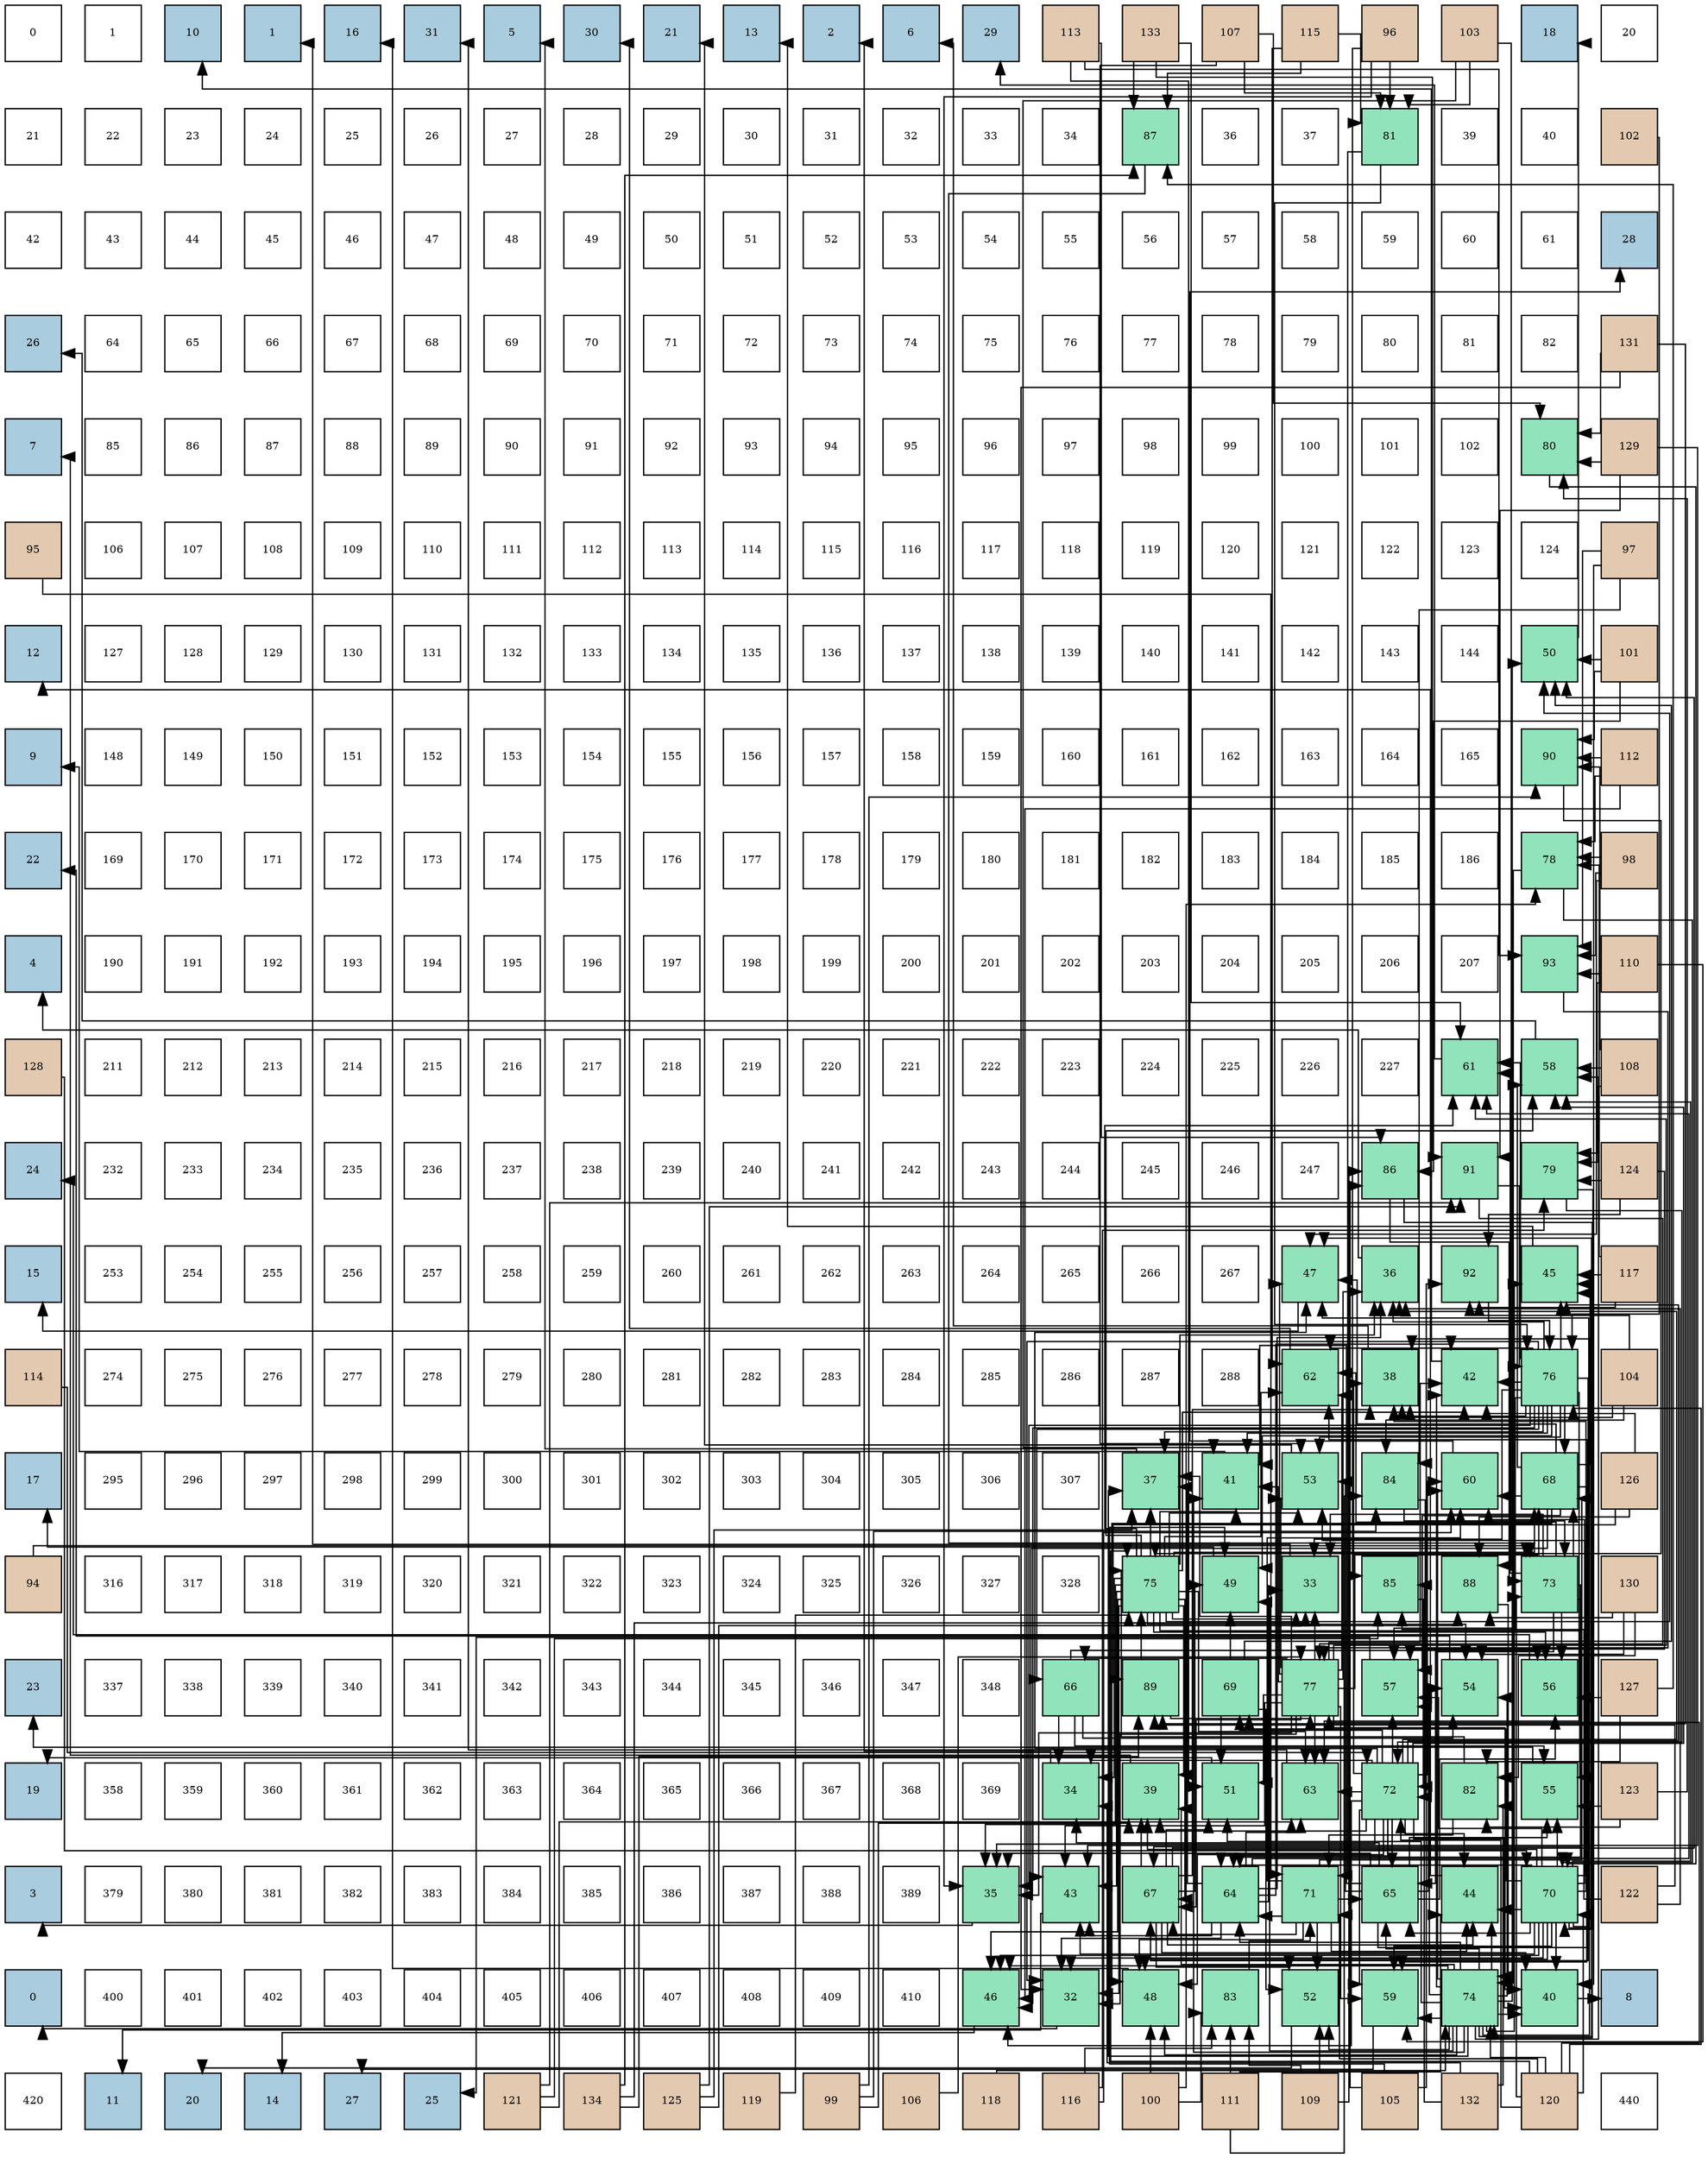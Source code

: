 digraph layout{
 rankdir=TB;
 splines=ortho;
 node [style=filled shape=square fixedsize=true width=0.6];
0[label="0", fontsize=8, fillcolor="#ffffff"];
1[label="1", fontsize=8, fillcolor="#ffffff"];
2[label="10", fontsize=8, fillcolor="#a9ccde"];
3[label="1", fontsize=8, fillcolor="#a9ccde"];
4[label="16", fontsize=8, fillcolor="#a9ccde"];
5[label="31", fontsize=8, fillcolor="#a9ccde"];
6[label="5", fontsize=8, fillcolor="#a9ccde"];
7[label="30", fontsize=8, fillcolor="#a9ccde"];
8[label="21", fontsize=8, fillcolor="#a9ccde"];
9[label="13", fontsize=8, fillcolor="#a9ccde"];
10[label="2", fontsize=8, fillcolor="#a9ccde"];
11[label="6", fontsize=8, fillcolor="#a9ccde"];
12[label="29", fontsize=8, fillcolor="#a9ccde"];
13[label="113", fontsize=8, fillcolor="#e3c9af"];
14[label="133", fontsize=8, fillcolor="#e3c9af"];
15[label="107", fontsize=8, fillcolor="#e3c9af"];
16[label="115", fontsize=8, fillcolor="#e3c9af"];
17[label="96", fontsize=8, fillcolor="#e3c9af"];
18[label="103", fontsize=8, fillcolor="#e3c9af"];
19[label="18", fontsize=8, fillcolor="#a9ccde"];
20[label="20", fontsize=8, fillcolor="#ffffff"];
21[label="21", fontsize=8, fillcolor="#ffffff"];
22[label="22", fontsize=8, fillcolor="#ffffff"];
23[label="23", fontsize=8, fillcolor="#ffffff"];
24[label="24", fontsize=8, fillcolor="#ffffff"];
25[label="25", fontsize=8, fillcolor="#ffffff"];
26[label="26", fontsize=8, fillcolor="#ffffff"];
27[label="27", fontsize=8, fillcolor="#ffffff"];
28[label="28", fontsize=8, fillcolor="#ffffff"];
29[label="29", fontsize=8, fillcolor="#ffffff"];
30[label="30", fontsize=8, fillcolor="#ffffff"];
31[label="31", fontsize=8, fillcolor="#ffffff"];
32[label="32", fontsize=8, fillcolor="#ffffff"];
33[label="33", fontsize=8, fillcolor="#ffffff"];
34[label="34", fontsize=8, fillcolor="#ffffff"];
35[label="87", fontsize=8, fillcolor="#91e3bb"];
36[label="36", fontsize=8, fillcolor="#ffffff"];
37[label="37", fontsize=8, fillcolor="#ffffff"];
38[label="81", fontsize=8, fillcolor="#91e3bb"];
39[label="39", fontsize=8, fillcolor="#ffffff"];
40[label="40", fontsize=8, fillcolor="#ffffff"];
41[label="102", fontsize=8, fillcolor="#e3c9af"];
42[label="42", fontsize=8, fillcolor="#ffffff"];
43[label="43", fontsize=8, fillcolor="#ffffff"];
44[label="44", fontsize=8, fillcolor="#ffffff"];
45[label="45", fontsize=8, fillcolor="#ffffff"];
46[label="46", fontsize=8, fillcolor="#ffffff"];
47[label="47", fontsize=8, fillcolor="#ffffff"];
48[label="48", fontsize=8, fillcolor="#ffffff"];
49[label="49", fontsize=8, fillcolor="#ffffff"];
50[label="50", fontsize=8, fillcolor="#ffffff"];
51[label="51", fontsize=8, fillcolor="#ffffff"];
52[label="52", fontsize=8, fillcolor="#ffffff"];
53[label="53", fontsize=8, fillcolor="#ffffff"];
54[label="54", fontsize=8, fillcolor="#ffffff"];
55[label="55", fontsize=8, fillcolor="#ffffff"];
56[label="56", fontsize=8, fillcolor="#ffffff"];
57[label="57", fontsize=8, fillcolor="#ffffff"];
58[label="58", fontsize=8, fillcolor="#ffffff"];
59[label="59", fontsize=8, fillcolor="#ffffff"];
60[label="60", fontsize=8, fillcolor="#ffffff"];
61[label="61", fontsize=8, fillcolor="#ffffff"];
62[label="28", fontsize=8, fillcolor="#a9ccde"];
63[label="26", fontsize=8, fillcolor="#a9ccde"];
64[label="64", fontsize=8, fillcolor="#ffffff"];
65[label="65", fontsize=8, fillcolor="#ffffff"];
66[label="66", fontsize=8, fillcolor="#ffffff"];
67[label="67", fontsize=8, fillcolor="#ffffff"];
68[label="68", fontsize=8, fillcolor="#ffffff"];
69[label="69", fontsize=8, fillcolor="#ffffff"];
70[label="70", fontsize=8, fillcolor="#ffffff"];
71[label="71", fontsize=8, fillcolor="#ffffff"];
72[label="72", fontsize=8, fillcolor="#ffffff"];
73[label="73", fontsize=8, fillcolor="#ffffff"];
74[label="74", fontsize=8, fillcolor="#ffffff"];
75[label="75", fontsize=8, fillcolor="#ffffff"];
76[label="76", fontsize=8, fillcolor="#ffffff"];
77[label="77", fontsize=8, fillcolor="#ffffff"];
78[label="78", fontsize=8, fillcolor="#ffffff"];
79[label="79", fontsize=8, fillcolor="#ffffff"];
80[label="80", fontsize=8, fillcolor="#ffffff"];
81[label="81", fontsize=8, fillcolor="#ffffff"];
82[label="82", fontsize=8, fillcolor="#ffffff"];
83[label="131", fontsize=8, fillcolor="#e3c9af"];
84[label="7", fontsize=8, fillcolor="#a9ccde"];
85[label="85", fontsize=8, fillcolor="#ffffff"];
86[label="86", fontsize=8, fillcolor="#ffffff"];
87[label="87", fontsize=8, fillcolor="#ffffff"];
88[label="88", fontsize=8, fillcolor="#ffffff"];
89[label="89", fontsize=8, fillcolor="#ffffff"];
90[label="90", fontsize=8, fillcolor="#ffffff"];
91[label="91", fontsize=8, fillcolor="#ffffff"];
92[label="92", fontsize=8, fillcolor="#ffffff"];
93[label="93", fontsize=8, fillcolor="#ffffff"];
94[label="94", fontsize=8, fillcolor="#ffffff"];
95[label="95", fontsize=8, fillcolor="#ffffff"];
96[label="96", fontsize=8, fillcolor="#ffffff"];
97[label="97", fontsize=8, fillcolor="#ffffff"];
98[label="98", fontsize=8, fillcolor="#ffffff"];
99[label="99", fontsize=8, fillcolor="#ffffff"];
100[label="100", fontsize=8, fillcolor="#ffffff"];
101[label="101", fontsize=8, fillcolor="#ffffff"];
102[label="102", fontsize=8, fillcolor="#ffffff"];
103[label="80", fontsize=8, fillcolor="#91e3bb"];
104[label="129", fontsize=8, fillcolor="#e3c9af"];
105[label="95", fontsize=8, fillcolor="#e3c9af"];
106[label="106", fontsize=8, fillcolor="#ffffff"];
107[label="107", fontsize=8, fillcolor="#ffffff"];
108[label="108", fontsize=8, fillcolor="#ffffff"];
109[label="109", fontsize=8, fillcolor="#ffffff"];
110[label="110", fontsize=8, fillcolor="#ffffff"];
111[label="111", fontsize=8, fillcolor="#ffffff"];
112[label="112", fontsize=8, fillcolor="#ffffff"];
113[label="113", fontsize=8, fillcolor="#ffffff"];
114[label="114", fontsize=8, fillcolor="#ffffff"];
115[label="115", fontsize=8, fillcolor="#ffffff"];
116[label="116", fontsize=8, fillcolor="#ffffff"];
117[label="117", fontsize=8, fillcolor="#ffffff"];
118[label="118", fontsize=8, fillcolor="#ffffff"];
119[label="119", fontsize=8, fillcolor="#ffffff"];
120[label="120", fontsize=8, fillcolor="#ffffff"];
121[label="121", fontsize=8, fillcolor="#ffffff"];
122[label="122", fontsize=8, fillcolor="#ffffff"];
123[label="123", fontsize=8, fillcolor="#ffffff"];
124[label="124", fontsize=8, fillcolor="#ffffff"];
125[label="97", fontsize=8, fillcolor="#e3c9af"];
126[label="12", fontsize=8, fillcolor="#a9ccde"];
127[label="127", fontsize=8, fillcolor="#ffffff"];
128[label="128", fontsize=8, fillcolor="#ffffff"];
129[label="129", fontsize=8, fillcolor="#ffffff"];
130[label="130", fontsize=8, fillcolor="#ffffff"];
131[label="131", fontsize=8, fillcolor="#ffffff"];
132[label="132", fontsize=8, fillcolor="#ffffff"];
133[label="133", fontsize=8, fillcolor="#ffffff"];
134[label="134", fontsize=8, fillcolor="#ffffff"];
135[label="135", fontsize=8, fillcolor="#ffffff"];
136[label="136", fontsize=8, fillcolor="#ffffff"];
137[label="137", fontsize=8, fillcolor="#ffffff"];
138[label="138", fontsize=8, fillcolor="#ffffff"];
139[label="139", fontsize=8, fillcolor="#ffffff"];
140[label="140", fontsize=8, fillcolor="#ffffff"];
141[label="141", fontsize=8, fillcolor="#ffffff"];
142[label="142", fontsize=8, fillcolor="#ffffff"];
143[label="143", fontsize=8, fillcolor="#ffffff"];
144[label="144", fontsize=8, fillcolor="#ffffff"];
145[label="50", fontsize=8, fillcolor="#91e3bb"];
146[label="101", fontsize=8, fillcolor="#e3c9af"];
147[label="9", fontsize=8, fillcolor="#a9ccde"];
148[label="148", fontsize=8, fillcolor="#ffffff"];
149[label="149", fontsize=8, fillcolor="#ffffff"];
150[label="150", fontsize=8, fillcolor="#ffffff"];
151[label="151", fontsize=8, fillcolor="#ffffff"];
152[label="152", fontsize=8, fillcolor="#ffffff"];
153[label="153", fontsize=8, fillcolor="#ffffff"];
154[label="154", fontsize=8, fillcolor="#ffffff"];
155[label="155", fontsize=8, fillcolor="#ffffff"];
156[label="156", fontsize=8, fillcolor="#ffffff"];
157[label="157", fontsize=8, fillcolor="#ffffff"];
158[label="158", fontsize=8, fillcolor="#ffffff"];
159[label="159", fontsize=8, fillcolor="#ffffff"];
160[label="160", fontsize=8, fillcolor="#ffffff"];
161[label="161", fontsize=8, fillcolor="#ffffff"];
162[label="162", fontsize=8, fillcolor="#ffffff"];
163[label="163", fontsize=8, fillcolor="#ffffff"];
164[label="164", fontsize=8, fillcolor="#ffffff"];
165[label="165", fontsize=8, fillcolor="#ffffff"];
166[label="90", fontsize=8, fillcolor="#91e3bb"];
167[label="112", fontsize=8, fillcolor="#e3c9af"];
168[label="22", fontsize=8, fillcolor="#a9ccde"];
169[label="169", fontsize=8, fillcolor="#ffffff"];
170[label="170", fontsize=8, fillcolor="#ffffff"];
171[label="171", fontsize=8, fillcolor="#ffffff"];
172[label="172", fontsize=8, fillcolor="#ffffff"];
173[label="173", fontsize=8, fillcolor="#ffffff"];
174[label="174", fontsize=8, fillcolor="#ffffff"];
175[label="175", fontsize=8, fillcolor="#ffffff"];
176[label="176", fontsize=8, fillcolor="#ffffff"];
177[label="177", fontsize=8, fillcolor="#ffffff"];
178[label="178", fontsize=8, fillcolor="#ffffff"];
179[label="179", fontsize=8, fillcolor="#ffffff"];
180[label="180", fontsize=8, fillcolor="#ffffff"];
181[label="181", fontsize=8, fillcolor="#ffffff"];
182[label="182", fontsize=8, fillcolor="#ffffff"];
183[label="183", fontsize=8, fillcolor="#ffffff"];
184[label="184", fontsize=8, fillcolor="#ffffff"];
185[label="185", fontsize=8, fillcolor="#ffffff"];
186[label="186", fontsize=8, fillcolor="#ffffff"];
187[label="78", fontsize=8, fillcolor="#91e3bb"];
188[label="98", fontsize=8, fillcolor="#e3c9af"];
189[label="4", fontsize=8, fillcolor="#a9ccde"];
190[label="190", fontsize=8, fillcolor="#ffffff"];
191[label="191", fontsize=8, fillcolor="#ffffff"];
192[label="192", fontsize=8, fillcolor="#ffffff"];
193[label="193", fontsize=8, fillcolor="#ffffff"];
194[label="194", fontsize=8, fillcolor="#ffffff"];
195[label="195", fontsize=8, fillcolor="#ffffff"];
196[label="196", fontsize=8, fillcolor="#ffffff"];
197[label="197", fontsize=8, fillcolor="#ffffff"];
198[label="198", fontsize=8, fillcolor="#ffffff"];
199[label="199", fontsize=8, fillcolor="#ffffff"];
200[label="200", fontsize=8, fillcolor="#ffffff"];
201[label="201", fontsize=8, fillcolor="#ffffff"];
202[label="202", fontsize=8, fillcolor="#ffffff"];
203[label="203", fontsize=8, fillcolor="#ffffff"];
204[label="204", fontsize=8, fillcolor="#ffffff"];
205[label="205", fontsize=8, fillcolor="#ffffff"];
206[label="206", fontsize=8, fillcolor="#ffffff"];
207[label="207", fontsize=8, fillcolor="#ffffff"];
208[label="93", fontsize=8, fillcolor="#91e3bb"];
209[label="110", fontsize=8, fillcolor="#e3c9af"];
210[label="128", fontsize=8, fillcolor="#e3c9af"];
211[label="211", fontsize=8, fillcolor="#ffffff"];
212[label="212", fontsize=8, fillcolor="#ffffff"];
213[label="213", fontsize=8, fillcolor="#ffffff"];
214[label="214", fontsize=8, fillcolor="#ffffff"];
215[label="215", fontsize=8, fillcolor="#ffffff"];
216[label="216", fontsize=8, fillcolor="#ffffff"];
217[label="217", fontsize=8, fillcolor="#ffffff"];
218[label="218", fontsize=8, fillcolor="#ffffff"];
219[label="219", fontsize=8, fillcolor="#ffffff"];
220[label="220", fontsize=8, fillcolor="#ffffff"];
221[label="221", fontsize=8, fillcolor="#ffffff"];
222[label="222", fontsize=8, fillcolor="#ffffff"];
223[label="223", fontsize=8, fillcolor="#ffffff"];
224[label="224", fontsize=8, fillcolor="#ffffff"];
225[label="225", fontsize=8, fillcolor="#ffffff"];
226[label="226", fontsize=8, fillcolor="#ffffff"];
227[label="227", fontsize=8, fillcolor="#ffffff"];
228[label="61", fontsize=8, fillcolor="#91e3bb"];
229[label="58", fontsize=8, fillcolor="#91e3bb"];
230[label="108", fontsize=8, fillcolor="#e3c9af"];
231[label="24", fontsize=8, fillcolor="#a9ccde"];
232[label="232", fontsize=8, fillcolor="#ffffff"];
233[label="233", fontsize=8, fillcolor="#ffffff"];
234[label="234", fontsize=8, fillcolor="#ffffff"];
235[label="235", fontsize=8, fillcolor="#ffffff"];
236[label="236", fontsize=8, fillcolor="#ffffff"];
237[label="237", fontsize=8, fillcolor="#ffffff"];
238[label="238", fontsize=8, fillcolor="#ffffff"];
239[label="239", fontsize=8, fillcolor="#ffffff"];
240[label="240", fontsize=8, fillcolor="#ffffff"];
241[label="241", fontsize=8, fillcolor="#ffffff"];
242[label="242", fontsize=8, fillcolor="#ffffff"];
243[label="243", fontsize=8, fillcolor="#ffffff"];
244[label="244", fontsize=8, fillcolor="#ffffff"];
245[label="245", fontsize=8, fillcolor="#ffffff"];
246[label="246", fontsize=8, fillcolor="#ffffff"];
247[label="247", fontsize=8, fillcolor="#ffffff"];
248[label="86", fontsize=8, fillcolor="#91e3bb"];
249[label="91", fontsize=8, fillcolor="#91e3bb"];
250[label="79", fontsize=8, fillcolor="#91e3bb"];
251[label="124", fontsize=8, fillcolor="#e3c9af"];
252[label="15", fontsize=8, fillcolor="#a9ccde"];
253[label="253", fontsize=8, fillcolor="#ffffff"];
254[label="254", fontsize=8, fillcolor="#ffffff"];
255[label="255", fontsize=8, fillcolor="#ffffff"];
256[label="256", fontsize=8, fillcolor="#ffffff"];
257[label="257", fontsize=8, fillcolor="#ffffff"];
258[label="258", fontsize=8, fillcolor="#ffffff"];
259[label="259", fontsize=8, fillcolor="#ffffff"];
260[label="260", fontsize=8, fillcolor="#ffffff"];
261[label="261", fontsize=8, fillcolor="#ffffff"];
262[label="262", fontsize=8, fillcolor="#ffffff"];
263[label="263", fontsize=8, fillcolor="#ffffff"];
264[label="264", fontsize=8, fillcolor="#ffffff"];
265[label="265", fontsize=8, fillcolor="#ffffff"];
266[label="266", fontsize=8, fillcolor="#ffffff"];
267[label="267", fontsize=8, fillcolor="#ffffff"];
268[label="47", fontsize=8, fillcolor="#91e3bb"];
269[label="36", fontsize=8, fillcolor="#91e3bb"];
270[label="92", fontsize=8, fillcolor="#91e3bb"];
271[label="45", fontsize=8, fillcolor="#91e3bb"];
272[label="117", fontsize=8, fillcolor="#e3c9af"];
273[label="114", fontsize=8, fillcolor="#e3c9af"];
274[label="274", fontsize=8, fillcolor="#ffffff"];
275[label="275", fontsize=8, fillcolor="#ffffff"];
276[label="276", fontsize=8, fillcolor="#ffffff"];
277[label="277", fontsize=8, fillcolor="#ffffff"];
278[label="278", fontsize=8, fillcolor="#ffffff"];
279[label="279", fontsize=8, fillcolor="#ffffff"];
280[label="280", fontsize=8, fillcolor="#ffffff"];
281[label="281", fontsize=8, fillcolor="#ffffff"];
282[label="282", fontsize=8, fillcolor="#ffffff"];
283[label="283", fontsize=8, fillcolor="#ffffff"];
284[label="284", fontsize=8, fillcolor="#ffffff"];
285[label="285", fontsize=8, fillcolor="#ffffff"];
286[label="286", fontsize=8, fillcolor="#ffffff"];
287[label="287", fontsize=8, fillcolor="#ffffff"];
288[label="288", fontsize=8, fillcolor="#ffffff"];
289[label="62", fontsize=8, fillcolor="#91e3bb"];
290[label="38", fontsize=8, fillcolor="#91e3bb"];
291[label="42", fontsize=8, fillcolor="#91e3bb"];
292[label="76", fontsize=8, fillcolor="#91e3bb"];
293[label="104", fontsize=8, fillcolor="#e3c9af"];
294[label="17", fontsize=8, fillcolor="#a9ccde"];
295[label="295", fontsize=8, fillcolor="#ffffff"];
296[label="296", fontsize=8, fillcolor="#ffffff"];
297[label="297", fontsize=8, fillcolor="#ffffff"];
298[label="298", fontsize=8, fillcolor="#ffffff"];
299[label="299", fontsize=8, fillcolor="#ffffff"];
300[label="300", fontsize=8, fillcolor="#ffffff"];
301[label="301", fontsize=8, fillcolor="#ffffff"];
302[label="302", fontsize=8, fillcolor="#ffffff"];
303[label="303", fontsize=8, fillcolor="#ffffff"];
304[label="304", fontsize=8, fillcolor="#ffffff"];
305[label="305", fontsize=8, fillcolor="#ffffff"];
306[label="306", fontsize=8, fillcolor="#ffffff"];
307[label="307", fontsize=8, fillcolor="#ffffff"];
308[label="37", fontsize=8, fillcolor="#91e3bb"];
309[label="41", fontsize=8, fillcolor="#91e3bb"];
310[label="53", fontsize=8, fillcolor="#91e3bb"];
311[label="84", fontsize=8, fillcolor="#91e3bb"];
312[label="60", fontsize=8, fillcolor="#91e3bb"];
313[label="68", fontsize=8, fillcolor="#91e3bb"];
314[label="126", fontsize=8, fillcolor="#e3c9af"];
315[label="94", fontsize=8, fillcolor="#e3c9af"];
316[label="316", fontsize=8, fillcolor="#ffffff"];
317[label="317", fontsize=8, fillcolor="#ffffff"];
318[label="318", fontsize=8, fillcolor="#ffffff"];
319[label="319", fontsize=8, fillcolor="#ffffff"];
320[label="320", fontsize=8, fillcolor="#ffffff"];
321[label="321", fontsize=8, fillcolor="#ffffff"];
322[label="322", fontsize=8, fillcolor="#ffffff"];
323[label="323", fontsize=8, fillcolor="#ffffff"];
324[label="324", fontsize=8, fillcolor="#ffffff"];
325[label="325", fontsize=8, fillcolor="#ffffff"];
326[label="326", fontsize=8, fillcolor="#ffffff"];
327[label="327", fontsize=8, fillcolor="#ffffff"];
328[label="328", fontsize=8, fillcolor="#ffffff"];
329[label="75", fontsize=8, fillcolor="#91e3bb"];
330[label="49", fontsize=8, fillcolor="#91e3bb"];
331[label="33", fontsize=8, fillcolor="#91e3bb"];
332[label="85", fontsize=8, fillcolor="#91e3bb"];
333[label="88", fontsize=8, fillcolor="#91e3bb"];
334[label="73", fontsize=8, fillcolor="#91e3bb"];
335[label="130", fontsize=8, fillcolor="#e3c9af"];
336[label="23", fontsize=8, fillcolor="#a9ccde"];
337[label="337", fontsize=8, fillcolor="#ffffff"];
338[label="338", fontsize=8, fillcolor="#ffffff"];
339[label="339", fontsize=8, fillcolor="#ffffff"];
340[label="340", fontsize=8, fillcolor="#ffffff"];
341[label="341", fontsize=8, fillcolor="#ffffff"];
342[label="342", fontsize=8, fillcolor="#ffffff"];
343[label="343", fontsize=8, fillcolor="#ffffff"];
344[label="344", fontsize=8, fillcolor="#ffffff"];
345[label="345", fontsize=8, fillcolor="#ffffff"];
346[label="346", fontsize=8, fillcolor="#ffffff"];
347[label="347", fontsize=8, fillcolor="#ffffff"];
348[label="348", fontsize=8, fillcolor="#ffffff"];
349[label="66", fontsize=8, fillcolor="#91e3bb"];
350[label="89", fontsize=8, fillcolor="#91e3bb"];
351[label="69", fontsize=8, fillcolor="#91e3bb"];
352[label="77", fontsize=8, fillcolor="#91e3bb"];
353[label="57", fontsize=8, fillcolor="#91e3bb"];
354[label="54", fontsize=8, fillcolor="#91e3bb"];
355[label="56", fontsize=8, fillcolor="#91e3bb"];
356[label="127", fontsize=8, fillcolor="#e3c9af"];
357[label="19", fontsize=8, fillcolor="#a9ccde"];
358[label="358", fontsize=8, fillcolor="#ffffff"];
359[label="359", fontsize=8, fillcolor="#ffffff"];
360[label="360", fontsize=8, fillcolor="#ffffff"];
361[label="361", fontsize=8, fillcolor="#ffffff"];
362[label="362", fontsize=8, fillcolor="#ffffff"];
363[label="363", fontsize=8, fillcolor="#ffffff"];
364[label="364", fontsize=8, fillcolor="#ffffff"];
365[label="365", fontsize=8, fillcolor="#ffffff"];
366[label="366", fontsize=8, fillcolor="#ffffff"];
367[label="367", fontsize=8, fillcolor="#ffffff"];
368[label="368", fontsize=8, fillcolor="#ffffff"];
369[label="369", fontsize=8, fillcolor="#ffffff"];
370[label="34", fontsize=8, fillcolor="#91e3bb"];
371[label="39", fontsize=8, fillcolor="#91e3bb"];
372[label="51", fontsize=8, fillcolor="#91e3bb"];
373[label="63", fontsize=8, fillcolor="#91e3bb"];
374[label="72", fontsize=8, fillcolor="#91e3bb"];
375[label="82", fontsize=8, fillcolor="#91e3bb"];
376[label="55", fontsize=8, fillcolor="#91e3bb"];
377[label="123", fontsize=8, fillcolor="#e3c9af"];
378[label="3", fontsize=8, fillcolor="#a9ccde"];
379[label="379", fontsize=8, fillcolor="#ffffff"];
380[label="380", fontsize=8, fillcolor="#ffffff"];
381[label="381", fontsize=8, fillcolor="#ffffff"];
382[label="382", fontsize=8, fillcolor="#ffffff"];
383[label="383", fontsize=8, fillcolor="#ffffff"];
384[label="384", fontsize=8, fillcolor="#ffffff"];
385[label="385", fontsize=8, fillcolor="#ffffff"];
386[label="386", fontsize=8, fillcolor="#ffffff"];
387[label="387", fontsize=8, fillcolor="#ffffff"];
388[label="388", fontsize=8, fillcolor="#ffffff"];
389[label="389", fontsize=8, fillcolor="#ffffff"];
390[label="35", fontsize=8, fillcolor="#91e3bb"];
391[label="43", fontsize=8, fillcolor="#91e3bb"];
392[label="67", fontsize=8, fillcolor="#91e3bb"];
393[label="64", fontsize=8, fillcolor="#91e3bb"];
394[label="71", fontsize=8, fillcolor="#91e3bb"];
395[label="65", fontsize=8, fillcolor="#91e3bb"];
396[label="44", fontsize=8, fillcolor="#91e3bb"];
397[label="70", fontsize=8, fillcolor="#91e3bb"];
398[label="122", fontsize=8, fillcolor="#e3c9af"];
399[label="0", fontsize=8, fillcolor="#a9ccde"];
400[label="400", fontsize=8, fillcolor="#ffffff"];
401[label="401", fontsize=8, fillcolor="#ffffff"];
402[label="402", fontsize=8, fillcolor="#ffffff"];
403[label="403", fontsize=8, fillcolor="#ffffff"];
404[label="404", fontsize=8, fillcolor="#ffffff"];
405[label="405", fontsize=8, fillcolor="#ffffff"];
406[label="406", fontsize=8, fillcolor="#ffffff"];
407[label="407", fontsize=8, fillcolor="#ffffff"];
408[label="408", fontsize=8, fillcolor="#ffffff"];
409[label="409", fontsize=8, fillcolor="#ffffff"];
410[label="410", fontsize=8, fillcolor="#ffffff"];
411[label="46", fontsize=8, fillcolor="#91e3bb"];
412[label="32", fontsize=8, fillcolor="#91e3bb"];
413[label="48", fontsize=8, fillcolor="#91e3bb"];
414[label="83", fontsize=8, fillcolor="#91e3bb"];
415[label="52", fontsize=8, fillcolor="#91e3bb"];
416[label="59", fontsize=8, fillcolor="#91e3bb"];
417[label="74", fontsize=8, fillcolor="#91e3bb"];
418[label="40", fontsize=8, fillcolor="#91e3bb"];
419[label="8", fontsize=8, fillcolor="#a9ccde"];
420[label="420", fontsize=8, fillcolor="#ffffff"];
421[label="11", fontsize=8, fillcolor="#a9ccde"];
422[label="20", fontsize=8, fillcolor="#a9ccde"];
423[label="14", fontsize=8, fillcolor="#a9ccde"];
424[label="27", fontsize=8, fillcolor="#a9ccde"];
425[label="25", fontsize=8, fillcolor="#a9ccde"];
426[label="121", fontsize=8, fillcolor="#e3c9af"];
427[label="134", fontsize=8, fillcolor="#e3c9af"];
428[label="125", fontsize=8, fillcolor="#e3c9af"];
429[label="119", fontsize=8, fillcolor="#e3c9af"];
430[label="99", fontsize=8, fillcolor="#e3c9af"];
431[label="106", fontsize=8, fillcolor="#e3c9af"];
432[label="118", fontsize=8, fillcolor="#e3c9af"];
433[label="116", fontsize=8, fillcolor="#e3c9af"];
434[label="100", fontsize=8, fillcolor="#e3c9af"];
435[label="111", fontsize=8, fillcolor="#e3c9af"];
436[label="109", fontsize=8, fillcolor="#e3c9af"];
437[label="105", fontsize=8, fillcolor="#e3c9af"];
438[label="132", fontsize=8, fillcolor="#e3c9af"];
439[label="120", fontsize=8, fillcolor="#e3c9af"];
440[label="440", fontsize=8, fillcolor="#ffffff"];
edge [constraint=false, style=vis];412 -> 399;
331 -> 3;
370 -> 10;
390 -> 378;
269 -> 189;
308 -> 6;
290 -> 11;
371 -> 84;
418 -> 419;
309 -> 147;
291 -> 2;
391 -> 421;
396 -> 126;
271 -> 9;
411 -> 423;
268 -> 252;
413 -> 4;
330 -> 294;
145 -> 19;
372 -> 357;
415 -> 422;
310 -> 8;
354 -> 168;
376 -> 336;
355 -> 231;
353 -> 425;
229 -> 63;
416 -> 424;
312 -> 62;
228 -> 12;
289 -> 7;
373 -> 5;
393 -> 412;
393 -> 331;
393 -> 269;
393 -> 308;
393 -> 291;
393 -> 391;
393 -> 228;
393 -> 373;
395 -> 370;
395 -> 390;
395 -> 309;
395 -> 310;
395 -> 354;
395 -> 376;
395 -> 355;
395 -> 289;
349 -> 370;
349 -> 354;
349 -> 376;
349 -> 355;
392 -> 290;
392 -> 371;
392 -> 418;
392 -> 396;
392 -> 330;
392 -> 145;
392 -> 372;
392 -> 415;
313 -> 271;
313 -> 411;
313 -> 268;
313 -> 413;
313 -> 353;
313 -> 229;
313 -> 416;
313 -> 312;
351 -> 330;
351 -> 145;
351 -> 372;
351 -> 415;
397 -> 412;
397 -> 290;
397 -> 371;
397 -> 418;
397 -> 391;
397 -> 396;
397 -> 271;
397 -> 411;
397 -> 268;
397 -> 413;
397 -> 310;
397 -> 376;
397 -> 353;
397 -> 229;
397 -> 416;
397 -> 312;
397 -> 393;
397 -> 395;
397 -> 351;
394 -> 396;
394 -> 413;
394 -> 415;
394 -> 312;
394 -> 393;
394 -> 395;
394 -> 392;
394 -> 313;
374 -> 370;
374 -> 390;
374 -> 269;
374 -> 290;
374 -> 371;
374 -> 418;
374 -> 396;
374 -> 271;
374 -> 411;
374 -> 268;
374 -> 413;
374 -> 353;
374 -> 229;
374 -> 416;
374 -> 312;
374 -> 373;
374 -> 393;
374 -> 395;
374 -> 351;
334 -> 331;
334 -> 355;
334 -> 228;
334 -> 289;
334 -> 393;
334 -> 395;
334 -> 392;
334 -> 313;
417 -> 308;
417 -> 290;
417 -> 371;
417 -> 418;
417 -> 309;
417 -> 291;
417 -> 396;
417 -> 271;
417 -> 411;
417 -> 268;
417 -> 413;
417 -> 330;
417 -> 145;
417 -> 372;
417 -> 415;
417 -> 354;
417 -> 353;
417 -> 229;
417 -> 416;
417 -> 312;
417 -> 393;
417 -> 395;
329 -> 412;
329 -> 331;
329 -> 370;
329 -> 390;
329 -> 269;
329 -> 308;
329 -> 371;
329 -> 309;
329 -> 291;
329 -> 391;
329 -> 411;
329 -> 145;
329 -> 310;
329 -> 354;
329 -> 376;
329 -> 355;
329 -> 229;
329 -> 228;
329 -> 289;
329 -> 373;
329 -> 392;
329 -> 313;
292 -> 412;
292 -> 331;
292 -> 390;
292 -> 269;
292 -> 308;
292 -> 290;
292 -> 309;
292 -> 291;
292 -> 391;
292 -> 271;
292 -> 330;
292 -> 310;
292 -> 353;
292 -> 228;
292 -> 289;
292 -> 373;
292 -> 349;
292 -> 392;
292 -> 313;
352 -> 412;
352 -> 331;
352 -> 390;
352 -> 269;
352 -> 308;
352 -> 418;
352 -> 309;
352 -> 291;
352 -> 391;
352 -> 268;
352 -> 372;
352 -> 310;
352 -> 416;
352 -> 228;
352 -> 289;
352 -> 373;
352 -> 349;
352 -> 392;
352 -> 313;
187 -> 397;
187 -> 417;
250 -> 397;
250 -> 374;
103 -> 397;
38 -> 394;
38 -> 292;
375 -> 394;
375 -> 329;
414 -> 394;
311 -> 374;
311 -> 334;
332 -> 374;
248 -> 334;
248 -> 417;
35 -> 334;
333 -> 417;
350 -> 329;
350 -> 352;
166 -> 329;
249 -> 292;
249 -> 352;
270 -> 292;
208 -> 352;
315 -> 334;
105 -> 394;
17 -> 390;
17 -> 38;
17 -> 332;
125 -> 418;
125 -> 311;
125 -> 208;
188 -> 268;
188 -> 187;
188 -> 208;
430 -> 371;
430 -> 311;
430 -> 166;
434 -> 413;
434 -> 187;
434 -> 414;
146 -> 145;
146 -> 248;
146 -> 166;
41 -> 292;
18 -> 309;
18 -> 38;
18 -> 333;
293 -> 290;
293 -> 311;
293 -> 270;
437 -> 330;
437 -> 248;
437 -> 270;
431 -> 352;
15 -> 310;
15 -> 103;
15 -> 38;
230 -> 229;
230 -> 250;
230 -> 166;
436 -> 415;
436 -> 414;
436 -> 248;
209 -> 416;
209 -> 250;
209 -> 208;
435 -> 396;
435 -> 414;
435 -> 311;
167 -> 411;
167 -> 187;
167 -> 166;
13 -> 372;
13 -> 248;
13 -> 208;
273 -> 374;
16 -> 289;
16 -> 38;
16 -> 35;
433 -> 312;
433 -> 250;
433 -> 414;
272 -> 271;
272 -> 187;
272 -> 270;
432 -> 417;
429 -> 329;
439 -> 397;
439 -> 394;
439 -> 374;
439 -> 334;
439 -> 417;
439 -> 329;
439 -> 292;
439 -> 352;
426 -> 373;
426 -> 332;
426 -> 249;
398 -> 269;
398 -> 332;
398 -> 350;
377 -> 376;
377 -> 103;
377 -> 375;
251 -> 353;
251 -> 250;
251 -> 270;
428 -> 308;
428 -> 333;
428 -> 249;
314 -> 291;
314 -> 333;
314 -> 350;
356 -> 355;
356 -> 375;
356 -> 35;
210 -> 397;
104 -> 391;
104 -> 103;
104 -> 249;
335 -> 354;
335 -> 375;
335 -> 333;
83 -> 412;
83 -> 103;
83 -> 350;
438 -> 370;
438 -> 375;
438 -> 332;
14 -> 228;
14 -> 35;
14 -> 249;
427 -> 331;
427 -> 35;
427 -> 350;
edge [constraint=true, style=invis];
0 -> 21 -> 42 -> 63 -> 84 -> 105 -> 126 -> 147 -> 168 -> 189 -> 210 -> 231 -> 252 -> 273 -> 294 -> 315 -> 336 -> 357 -> 378 -> 399 -> 420;
1 -> 22 -> 43 -> 64 -> 85 -> 106 -> 127 -> 148 -> 169 -> 190 -> 211 -> 232 -> 253 -> 274 -> 295 -> 316 -> 337 -> 358 -> 379 -> 400 -> 421;
2 -> 23 -> 44 -> 65 -> 86 -> 107 -> 128 -> 149 -> 170 -> 191 -> 212 -> 233 -> 254 -> 275 -> 296 -> 317 -> 338 -> 359 -> 380 -> 401 -> 422;
3 -> 24 -> 45 -> 66 -> 87 -> 108 -> 129 -> 150 -> 171 -> 192 -> 213 -> 234 -> 255 -> 276 -> 297 -> 318 -> 339 -> 360 -> 381 -> 402 -> 423;
4 -> 25 -> 46 -> 67 -> 88 -> 109 -> 130 -> 151 -> 172 -> 193 -> 214 -> 235 -> 256 -> 277 -> 298 -> 319 -> 340 -> 361 -> 382 -> 403 -> 424;
5 -> 26 -> 47 -> 68 -> 89 -> 110 -> 131 -> 152 -> 173 -> 194 -> 215 -> 236 -> 257 -> 278 -> 299 -> 320 -> 341 -> 362 -> 383 -> 404 -> 425;
6 -> 27 -> 48 -> 69 -> 90 -> 111 -> 132 -> 153 -> 174 -> 195 -> 216 -> 237 -> 258 -> 279 -> 300 -> 321 -> 342 -> 363 -> 384 -> 405 -> 426;
7 -> 28 -> 49 -> 70 -> 91 -> 112 -> 133 -> 154 -> 175 -> 196 -> 217 -> 238 -> 259 -> 280 -> 301 -> 322 -> 343 -> 364 -> 385 -> 406 -> 427;
8 -> 29 -> 50 -> 71 -> 92 -> 113 -> 134 -> 155 -> 176 -> 197 -> 218 -> 239 -> 260 -> 281 -> 302 -> 323 -> 344 -> 365 -> 386 -> 407 -> 428;
9 -> 30 -> 51 -> 72 -> 93 -> 114 -> 135 -> 156 -> 177 -> 198 -> 219 -> 240 -> 261 -> 282 -> 303 -> 324 -> 345 -> 366 -> 387 -> 408 -> 429;
10 -> 31 -> 52 -> 73 -> 94 -> 115 -> 136 -> 157 -> 178 -> 199 -> 220 -> 241 -> 262 -> 283 -> 304 -> 325 -> 346 -> 367 -> 388 -> 409 -> 430;
11 -> 32 -> 53 -> 74 -> 95 -> 116 -> 137 -> 158 -> 179 -> 200 -> 221 -> 242 -> 263 -> 284 -> 305 -> 326 -> 347 -> 368 -> 389 -> 410 -> 431;
12 -> 33 -> 54 -> 75 -> 96 -> 117 -> 138 -> 159 -> 180 -> 201 -> 222 -> 243 -> 264 -> 285 -> 306 -> 327 -> 348 -> 369 -> 390 -> 411 -> 432;
13 -> 34 -> 55 -> 76 -> 97 -> 118 -> 139 -> 160 -> 181 -> 202 -> 223 -> 244 -> 265 -> 286 -> 307 -> 328 -> 349 -> 370 -> 391 -> 412 -> 433;
14 -> 35 -> 56 -> 77 -> 98 -> 119 -> 140 -> 161 -> 182 -> 203 -> 224 -> 245 -> 266 -> 287 -> 308 -> 329 -> 350 -> 371 -> 392 -> 413 -> 434;
15 -> 36 -> 57 -> 78 -> 99 -> 120 -> 141 -> 162 -> 183 -> 204 -> 225 -> 246 -> 267 -> 288 -> 309 -> 330 -> 351 -> 372 -> 393 -> 414 -> 435;
16 -> 37 -> 58 -> 79 -> 100 -> 121 -> 142 -> 163 -> 184 -> 205 -> 226 -> 247 -> 268 -> 289 -> 310 -> 331 -> 352 -> 373 -> 394 -> 415 -> 436;
17 -> 38 -> 59 -> 80 -> 101 -> 122 -> 143 -> 164 -> 185 -> 206 -> 227 -> 248 -> 269 -> 290 -> 311 -> 332 -> 353 -> 374 -> 395 -> 416 -> 437;
18 -> 39 -> 60 -> 81 -> 102 -> 123 -> 144 -> 165 -> 186 -> 207 -> 228 -> 249 -> 270 -> 291 -> 312 -> 333 -> 354 -> 375 -> 396 -> 417 -> 438;
19 -> 40 -> 61 -> 82 -> 103 -> 124 -> 145 -> 166 -> 187 -> 208 -> 229 -> 250 -> 271 -> 292 -> 313 -> 334 -> 355 -> 376 -> 397 -> 418 -> 439;
20 -> 41 -> 62 -> 83 -> 104 -> 125 -> 146 -> 167 -> 188 -> 209 -> 230 -> 251 -> 272 -> 293 -> 314 -> 335 -> 356 -> 377 -> 398 -> 419 -> 440;
rank = same {0 -> 1 -> 2 -> 3 -> 4 -> 5 -> 6 -> 7 -> 8 -> 9 -> 10 -> 11 -> 12 -> 13 -> 14 -> 15 -> 16 -> 17 -> 18 -> 19 -> 20};
rank = same {21 -> 22 -> 23 -> 24 -> 25 -> 26 -> 27 -> 28 -> 29 -> 30 -> 31 -> 32 -> 33 -> 34 -> 35 -> 36 -> 37 -> 38 -> 39 -> 40 -> 41};
rank = same {42 -> 43 -> 44 -> 45 -> 46 -> 47 -> 48 -> 49 -> 50 -> 51 -> 52 -> 53 -> 54 -> 55 -> 56 -> 57 -> 58 -> 59 -> 60 -> 61 -> 62};
rank = same {63 -> 64 -> 65 -> 66 -> 67 -> 68 -> 69 -> 70 -> 71 -> 72 -> 73 -> 74 -> 75 -> 76 -> 77 -> 78 -> 79 -> 80 -> 81 -> 82 -> 83};
rank = same {84 -> 85 -> 86 -> 87 -> 88 -> 89 -> 90 -> 91 -> 92 -> 93 -> 94 -> 95 -> 96 -> 97 -> 98 -> 99 -> 100 -> 101 -> 102 -> 103 -> 104};
rank = same {105 -> 106 -> 107 -> 108 -> 109 -> 110 -> 111 -> 112 -> 113 -> 114 -> 115 -> 116 -> 117 -> 118 -> 119 -> 120 -> 121 -> 122 -> 123 -> 124 -> 125};
rank = same {126 -> 127 -> 128 -> 129 -> 130 -> 131 -> 132 -> 133 -> 134 -> 135 -> 136 -> 137 -> 138 -> 139 -> 140 -> 141 -> 142 -> 143 -> 144 -> 145 -> 146};
rank = same {147 -> 148 -> 149 -> 150 -> 151 -> 152 -> 153 -> 154 -> 155 -> 156 -> 157 -> 158 -> 159 -> 160 -> 161 -> 162 -> 163 -> 164 -> 165 -> 166 -> 167};
rank = same {168 -> 169 -> 170 -> 171 -> 172 -> 173 -> 174 -> 175 -> 176 -> 177 -> 178 -> 179 -> 180 -> 181 -> 182 -> 183 -> 184 -> 185 -> 186 -> 187 -> 188};
rank = same {189 -> 190 -> 191 -> 192 -> 193 -> 194 -> 195 -> 196 -> 197 -> 198 -> 199 -> 200 -> 201 -> 202 -> 203 -> 204 -> 205 -> 206 -> 207 -> 208 -> 209};
rank = same {210 -> 211 -> 212 -> 213 -> 214 -> 215 -> 216 -> 217 -> 218 -> 219 -> 220 -> 221 -> 222 -> 223 -> 224 -> 225 -> 226 -> 227 -> 228 -> 229 -> 230};
rank = same {231 -> 232 -> 233 -> 234 -> 235 -> 236 -> 237 -> 238 -> 239 -> 240 -> 241 -> 242 -> 243 -> 244 -> 245 -> 246 -> 247 -> 248 -> 249 -> 250 -> 251};
rank = same {252 -> 253 -> 254 -> 255 -> 256 -> 257 -> 258 -> 259 -> 260 -> 261 -> 262 -> 263 -> 264 -> 265 -> 266 -> 267 -> 268 -> 269 -> 270 -> 271 -> 272};
rank = same {273 -> 274 -> 275 -> 276 -> 277 -> 278 -> 279 -> 280 -> 281 -> 282 -> 283 -> 284 -> 285 -> 286 -> 287 -> 288 -> 289 -> 290 -> 291 -> 292 -> 293};
rank = same {294 -> 295 -> 296 -> 297 -> 298 -> 299 -> 300 -> 301 -> 302 -> 303 -> 304 -> 305 -> 306 -> 307 -> 308 -> 309 -> 310 -> 311 -> 312 -> 313 -> 314};
rank = same {315 -> 316 -> 317 -> 318 -> 319 -> 320 -> 321 -> 322 -> 323 -> 324 -> 325 -> 326 -> 327 -> 328 -> 329 -> 330 -> 331 -> 332 -> 333 -> 334 -> 335};
rank = same {336 -> 337 -> 338 -> 339 -> 340 -> 341 -> 342 -> 343 -> 344 -> 345 -> 346 -> 347 -> 348 -> 349 -> 350 -> 351 -> 352 -> 353 -> 354 -> 355 -> 356};
rank = same {357 -> 358 -> 359 -> 360 -> 361 -> 362 -> 363 -> 364 -> 365 -> 366 -> 367 -> 368 -> 369 -> 370 -> 371 -> 372 -> 373 -> 374 -> 375 -> 376 -> 377};
rank = same {378 -> 379 -> 380 -> 381 -> 382 -> 383 -> 384 -> 385 -> 386 -> 387 -> 388 -> 389 -> 390 -> 391 -> 392 -> 393 -> 394 -> 395 -> 396 -> 397 -> 398};
rank = same {399 -> 400 -> 401 -> 402 -> 403 -> 404 -> 405 -> 406 -> 407 -> 408 -> 409 -> 410 -> 411 -> 412 -> 413 -> 414 -> 415 -> 416 -> 417 -> 418 -> 419};
rank = same {420 -> 421 -> 422 -> 423 -> 424 -> 425 -> 426 -> 427 -> 428 -> 429 -> 430 -> 431 -> 432 -> 433 -> 434 -> 435 -> 436 -> 437 -> 438 -> 439 -> 440};
}